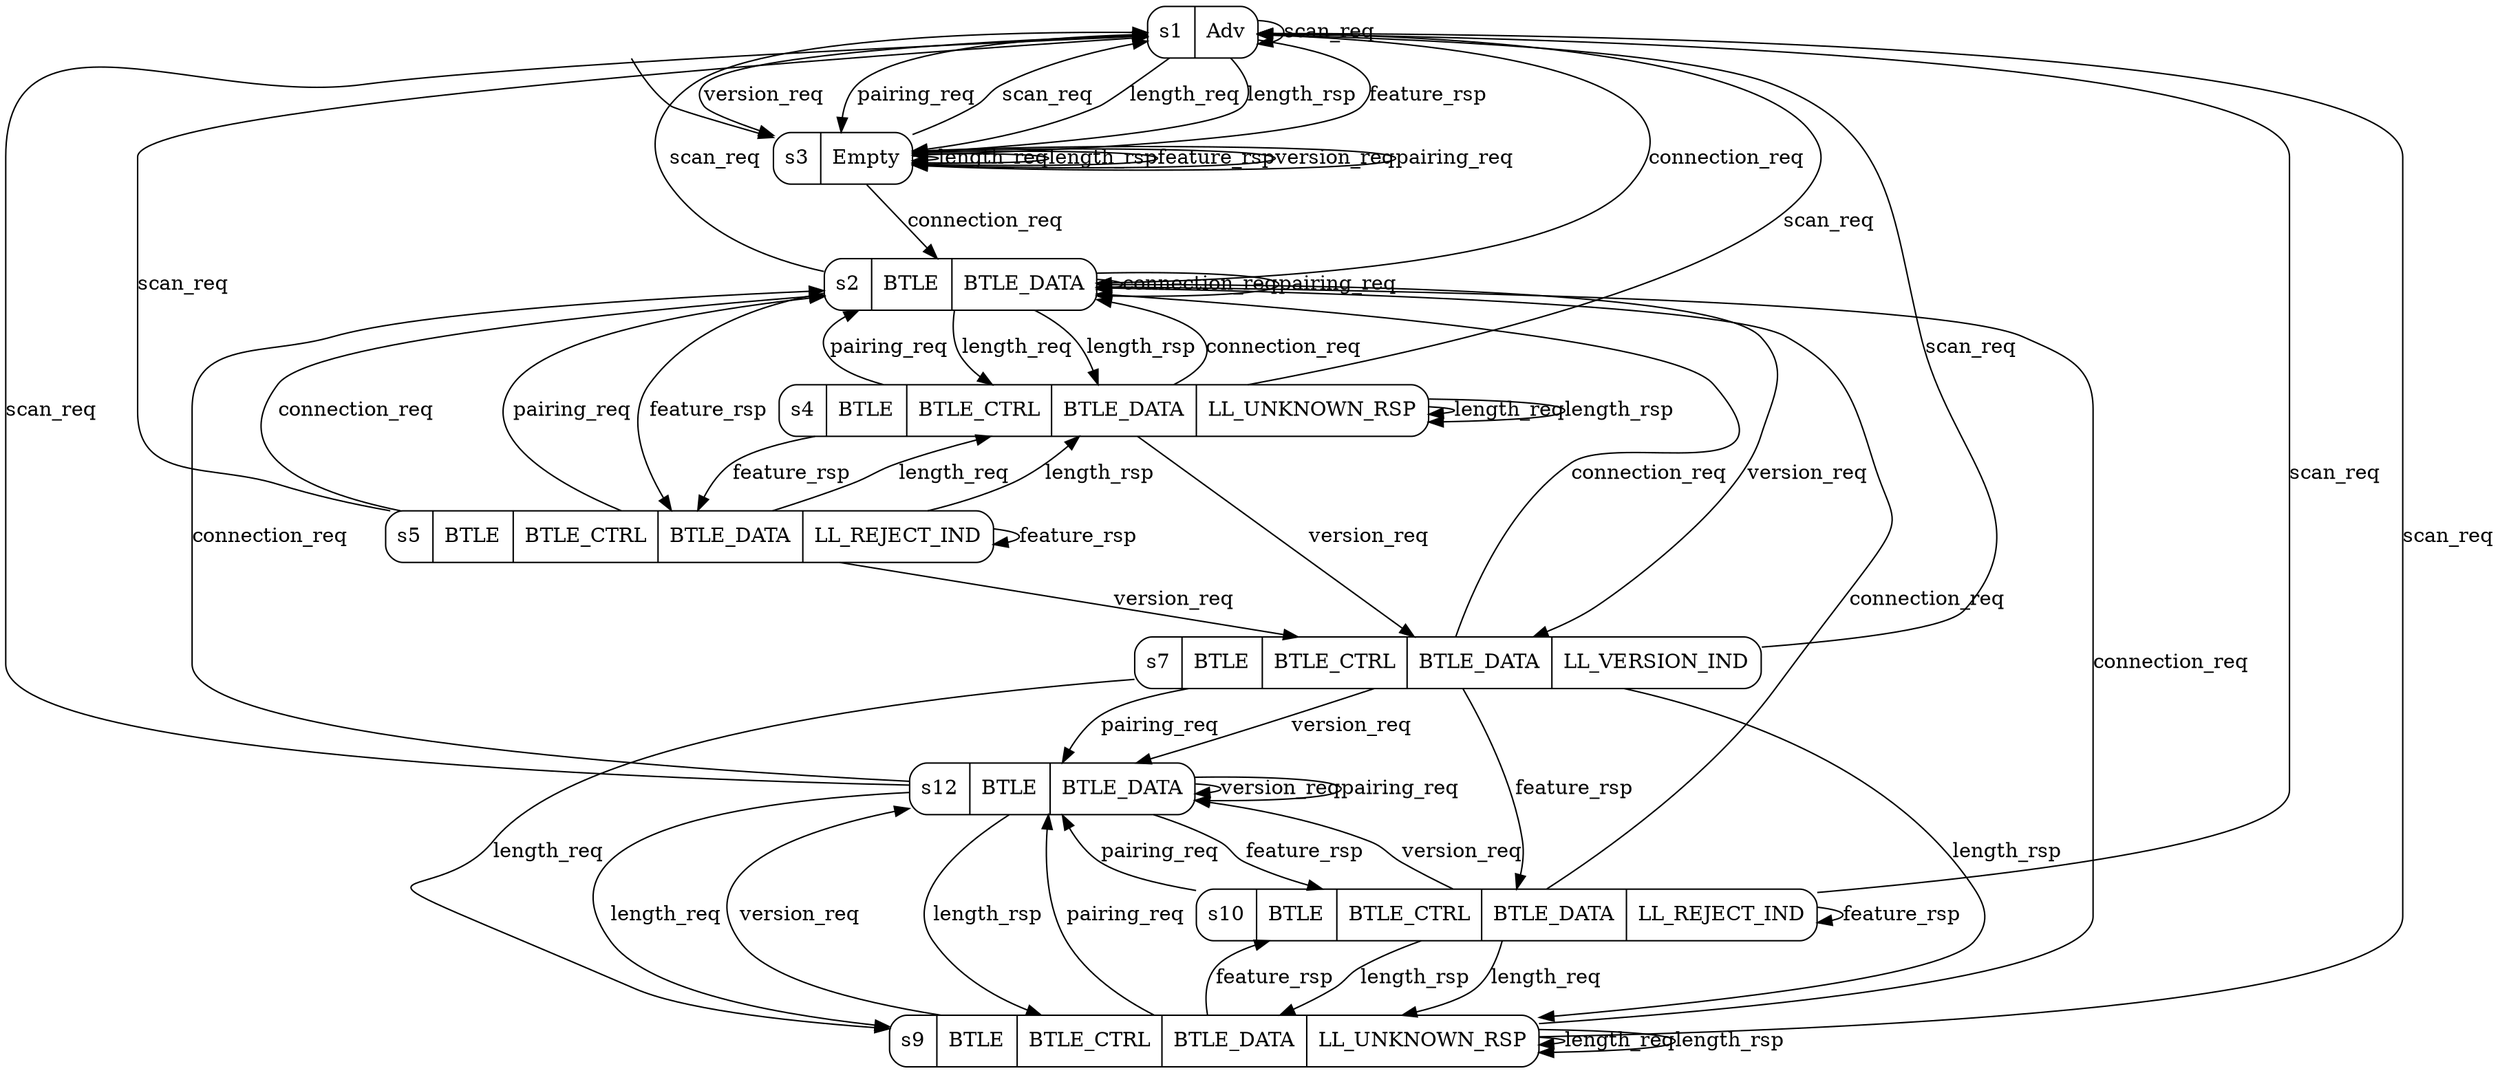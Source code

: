 digraph "CYBLE-416045-02_moore" {
s1 [label="s1|Adv", shape=record, style=rounded];
s2 [label="s2|BTLE|BTLE_DATA", shape=record, style=rounded];
s3 [label="s3|Empty", shape=record, style=rounded];
s4 [label="s4|BTLE|BTLE_CTRL|BTLE_DATA|LL_UNKNOWN_RSP", shape=record, style=rounded];
s5 [label="s5|BTLE|BTLE_CTRL|BTLE_DATA|LL_REJECT_IND", shape=record, style=rounded];
s7 [label="s7|BTLE|BTLE_CTRL|BTLE_DATA|LL_VERSION_IND", shape=record, style=rounded];
s9 [label="s9|BTLE|BTLE_CTRL|BTLE_DATA|LL_UNKNOWN_RSP", shape=record, style=rounded];
s10 [label="s10|BTLE|BTLE_CTRL|BTLE_DATA|LL_REJECT_IND", shape=record, style=rounded];
s12 [label="s12|BTLE|BTLE_DATA", shape=record, style=rounded];
s1 -> s1 [label="scan_req"];
s1 -> s2 [label="connection_req"];
s1 -> s3 [label="length_req"];
s1 -> s3 [label="length_rsp"];
s1 -> s3 [label="feature_rsp"];
s1 -> s3 [label="version_req"];
s1 -> s3 [label="pairing_req"];
s2 -> s1 [label="scan_req"];
s2 -> s2 [label="connection_req"];
s2 -> s4 [label="length_req"];
s2 -> s4 [label="length_rsp"];
s2 -> s5 [label="feature_rsp"];
s2 -> s7 [label="version_req"];
s2 -> s2 [label="pairing_req"];
s3 -> s1 [label="scan_req"];
s3 -> s2 [label="connection_req"];
s3 -> s3 [label="length_req"];
s3 -> s3 [label="length_rsp"];
s3 -> s3 [label="feature_rsp"];
s3 -> s3 [label="version_req"];
s3 -> s3 [label="pairing_req"];
s4 -> s1 [label="scan_req"];
s4 -> s2 [label="connection_req"];
s4 -> s4 [label="length_req"];
s4 -> s4 [label="length_rsp"];
s4 -> s5 [label="feature_rsp"];
s4 -> s7 [label="version_req"];
s4 -> s2 [label="pairing_req"];
s5 -> s1 [label="scan_req"];
s5 -> s2 [label="connection_req"];
s5 -> s4 [label="length_req"];
s5 -> s4 [label="length_rsp"];
s5 -> s5 [label="feature_rsp"];
s5 -> s7 [label="version_req"];
s5 -> s2 [label="pairing_req"];
s7 -> s1 [label="scan_req"];
s7 -> s2 [label="connection_req"];
s7 -> s9 [label="length_req"];
s7 -> s9 [label="length_rsp"];
s7 -> s10 [label="feature_rsp"];
s7 -> s12 [label="version_req"];
s7 -> s12 [label="pairing_req"];
s9 -> s1 [label="scan_req"];
s9 -> s2 [label="connection_req"];
s9 -> s9 [label="length_req"];
s9 -> s9 [label="length_rsp"];
s9 -> s10 [label="feature_rsp"];
s9 -> s12 [label="version_req"];
s9 -> s12 [label="pairing_req"];
s10 -> s1 [label="scan_req"];
s10 -> s2 [label="connection_req"];
s10 -> s9 [label="length_req"];
s10 -> s9 [label="length_rsp"];
s10 -> s10 [label="feature_rsp"];
s10 -> s12 [label="version_req"];
s10 -> s12 [label="pairing_req"];
s12 -> s1 [label="scan_req"];
s12 -> s2 [label="connection_req"];
s12 -> s9 [label="length_req"];
s12 -> s9 [label="length_rsp"];
s12 -> s10 [label="feature_rsp"];
s12 -> s12 [label="version_req"];
s12 -> s12 [label="pairing_req"];
__start0 [shape=none, label=""];
__start0 -> s3 [label=""];
}
